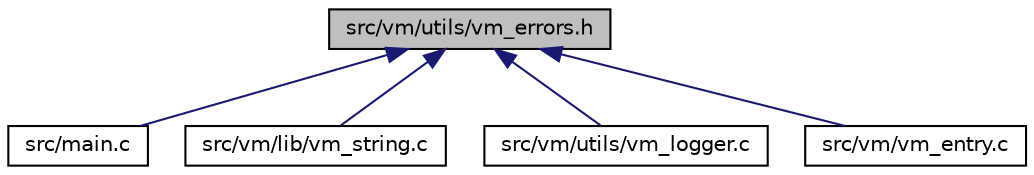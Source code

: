 digraph "src/vm/utils/vm_errors.h"
{
  edge [fontname="Helvetica",fontsize="10",labelfontname="Helvetica",labelfontsize="10"];
  node [fontname="Helvetica",fontsize="10",shape=record];
  Node1 [label="src/vm/utils/vm_errors.h",height=0.2,width=0.4,color="black", fillcolor="grey75", style="filled", fontcolor="black"];
  Node1 -> Node2 [dir="back",color="midnightblue",fontsize="10",style="solid"];
  Node2 [label="src/main.c",height=0.2,width=0.4,color="black", fillcolor="white", style="filled",URL="$main_8c.html"];
  Node1 -> Node3 [dir="back",color="midnightblue",fontsize="10",style="solid"];
  Node3 [label="src/vm/lib/vm_string.c",height=0.2,width=0.4,color="black", fillcolor="white", style="filled",URL="$vm__string_8c.html"];
  Node1 -> Node4 [dir="back",color="midnightblue",fontsize="10",style="solid"];
  Node4 [label="src/vm/utils/vm_logger.c",height=0.2,width=0.4,color="black", fillcolor="white", style="filled",URL="$vm__logger_8c.html"];
  Node1 -> Node5 [dir="back",color="midnightblue",fontsize="10",style="solid"];
  Node5 [label="src/vm/vm_entry.c",height=0.2,width=0.4,color="black", fillcolor="white", style="filled",URL="$vm__entry_8c.html"];
}
